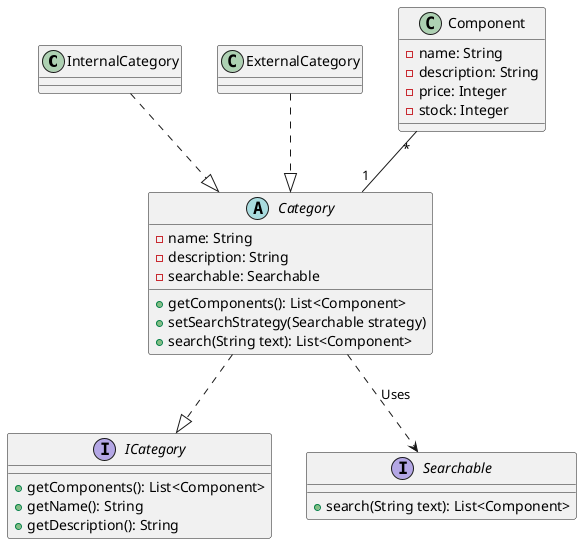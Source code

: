 @startuml


class InternalCategory {
  
}

class ExternalCategory {
  
}

class Component {
  - name: String
  - description: String
  - price: Integer
  - stock: Integer
}

interface ICategory { 
  + getComponents(): List<Component>
  + getName(): String
  + getDescription(): String
}

interface Searchable {
  + search(String text): List<Component>
}

abstract class Category {
  - name: String
  - description: String
  - searchable: Searchable

  + getComponents(): List<Component>
  + setSearchStrategy(Searchable strategy)
  + search(String text): List<Component>
}

Category ..|> ICategory
ExternalCategory ..|> Category
InternalCategory ..|> Category
Component "*"--"1" Category
Category  ..> Searchable : Uses

@enduml




